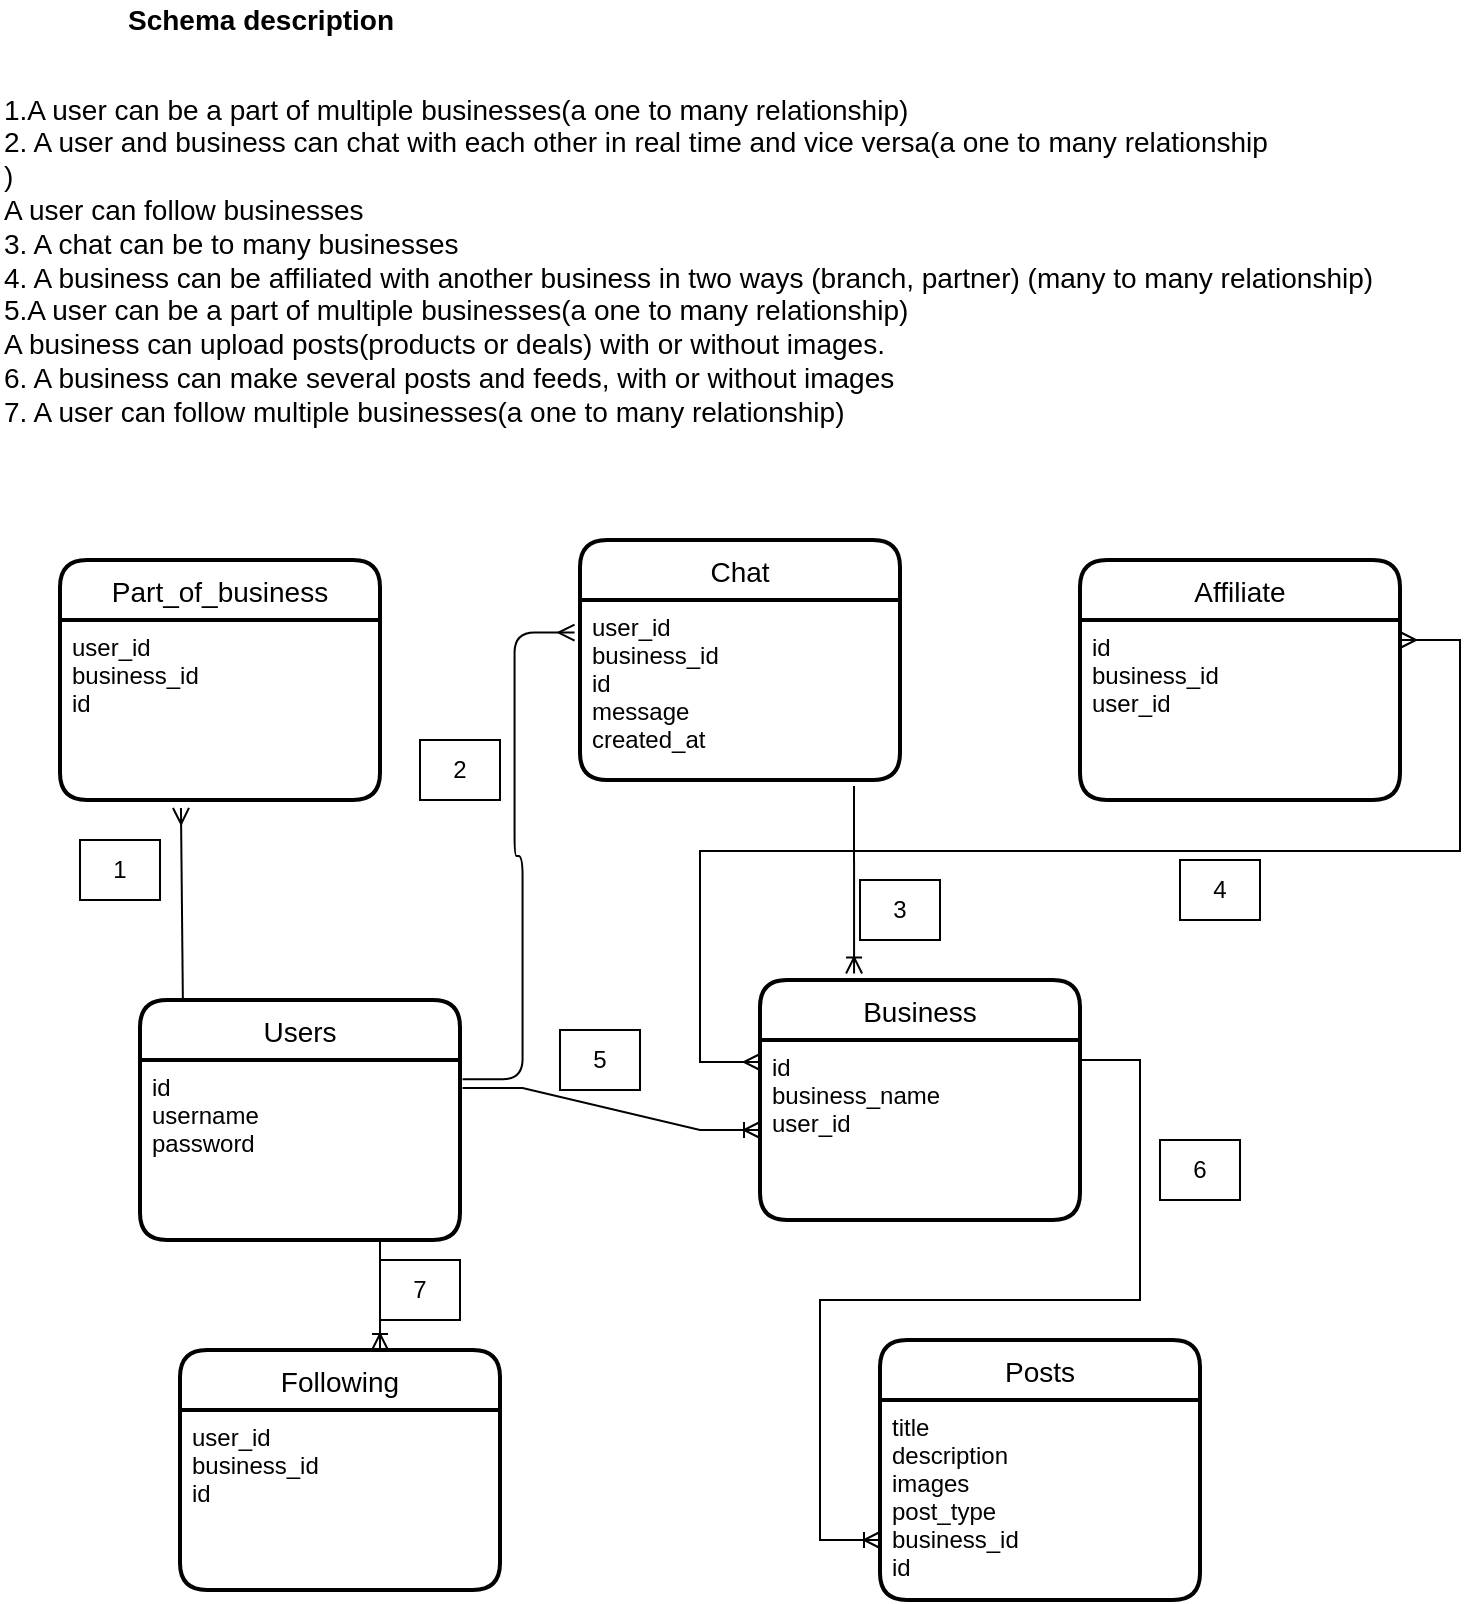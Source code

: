 <mxfile version="15.9.1" type="github">
  <diagram id="prtHgNgQTEPvFCAcTncT" name="Page-1">
    <mxGraphModel dx="1595" dy="423" grid="1" gridSize="10" guides="1" tooltips="1" connect="1" arrows="1" fold="1" page="1" pageScale="1" pageWidth="827" pageHeight="1169" math="0" shadow="0">
      <root>
        <mxCell id="0" />
        <mxCell id="1" parent="0" />
        <mxCell id="j8EUdywOkvV9mqTF1EU3-1" value="Users" style="swimlane;childLayout=stackLayout;horizontal=1;startSize=30;horizontalStack=0;rounded=1;fontSize=14;fontStyle=0;strokeWidth=2;resizeParent=0;resizeLast=1;shadow=0;dashed=0;align=center;" parent="1" vertex="1">
          <mxGeometry x="30" y="570" width="160" height="120" as="geometry" />
        </mxCell>
        <mxCell id="j8EUdywOkvV9mqTF1EU3-2" value="id&#xa;username&#xa;password&#xa;" style="align=left;strokeColor=none;fillColor=none;spacingLeft=4;fontSize=12;verticalAlign=top;resizable=0;rotatable=0;part=1;" parent="j8EUdywOkvV9mqTF1EU3-1" vertex="1">
          <mxGeometry y="30" width="160" height="90" as="geometry" />
        </mxCell>
        <mxCell id="FoUPstjT5KhiDO4rGP23-22" value="" style="fontSize=12;html=1;endArrow=ERoneToMany;rounded=1;elbow=vertical;exitX=0.75;exitY=1;exitDx=0;exitDy=0;" parent="j8EUdywOkvV9mqTF1EU3-1" source="j8EUdywOkvV9mqTF1EU3-2" edge="1">
          <mxGeometry width="100" height="100" relative="1" as="geometry">
            <mxPoint x="110" y="75" as="sourcePoint" />
            <mxPoint x="120" y="175" as="targetPoint" />
          </mxGeometry>
        </mxCell>
        <mxCell id="j8EUdywOkvV9mqTF1EU3-3" value="Business" style="swimlane;childLayout=stackLayout;horizontal=1;startSize=30;horizontalStack=0;rounded=1;fontSize=14;fontStyle=0;strokeWidth=2;resizeParent=0;resizeLast=1;shadow=0;dashed=0;align=center;" parent="1" vertex="1">
          <mxGeometry x="340" y="560" width="160" height="120" as="geometry" />
        </mxCell>
        <mxCell id="j8EUdywOkvV9mqTF1EU3-4" value="id&#xa;business_name&#xa;user_id" style="align=left;strokeColor=none;fillColor=none;spacingLeft=4;fontSize=12;verticalAlign=top;resizable=0;rotatable=0;part=1;" parent="j8EUdywOkvV9mqTF1EU3-3" vertex="1">
          <mxGeometry y="30" width="160" height="90" as="geometry" />
        </mxCell>
        <mxCell id="j8EUdywOkvV9mqTF1EU3-5" value="Posts" style="swimlane;childLayout=stackLayout;horizontal=1;startSize=30;horizontalStack=0;rounded=1;fontSize=14;fontStyle=0;strokeWidth=2;resizeParent=0;resizeLast=1;shadow=0;dashed=0;align=center;" parent="1" vertex="1">
          <mxGeometry x="400" y="740" width="160" height="130" as="geometry" />
        </mxCell>
        <mxCell id="j8EUdywOkvV9mqTF1EU3-6" value="title&#xa;description&#xa;images&#xa;post_type&#xa;business_id&#xa;id&#xa;" style="align=left;strokeColor=none;fillColor=none;spacingLeft=4;fontSize=12;verticalAlign=top;resizable=0;rotatable=0;part=1;" parent="j8EUdywOkvV9mqTF1EU3-5" vertex="1">
          <mxGeometry y="30" width="160" height="100" as="geometry" />
        </mxCell>
        <mxCell id="FoUPstjT5KhiDO4rGP23-1" value="Following" style="swimlane;childLayout=stackLayout;horizontal=1;startSize=30;horizontalStack=0;rounded=1;fontSize=14;fontStyle=0;strokeWidth=2;resizeParent=0;resizeLast=1;shadow=0;dashed=0;align=center;" parent="1" vertex="1">
          <mxGeometry x="50" y="745" width="160" height="120" as="geometry" />
        </mxCell>
        <mxCell id="FoUPstjT5KhiDO4rGP23-2" value="user_id&#xa;business_id&#xa;id&#xa;" style="align=left;strokeColor=none;fillColor=none;spacingLeft=4;fontSize=12;verticalAlign=top;resizable=0;rotatable=0;part=1;" parent="FoUPstjT5KhiDO4rGP23-1" vertex="1">
          <mxGeometry y="30" width="160" height="90" as="geometry" />
        </mxCell>
        <mxCell id="FoUPstjT5KhiDO4rGP23-5" value="" style="edgeStyle=entityRelationEdgeStyle;fontSize=12;html=1;endArrow=ERoneToMany;rounded=0;exitX=1.008;exitY=0.156;exitDx=0;exitDy=0;exitPerimeter=0;entryX=0;entryY=0.5;entryDx=0;entryDy=0;" parent="1" source="j8EUdywOkvV9mqTF1EU3-2" target="j8EUdywOkvV9mqTF1EU3-4" edge="1">
          <mxGeometry width="100" height="100" relative="1" as="geometry">
            <mxPoint x="200" y="680" as="sourcePoint" />
            <mxPoint x="300" y="580" as="targetPoint" />
          </mxGeometry>
        </mxCell>
        <mxCell id="FoUPstjT5KhiDO4rGP23-6" value="" style="edgeStyle=entityRelationEdgeStyle;fontSize=12;html=1;endArrow=ERoneToMany;rounded=0;exitX=1.008;exitY=0.156;exitDx=0;exitDy=0;exitPerimeter=0;" parent="1" edge="1">
          <mxGeometry width="100" height="100" relative="1" as="geometry">
            <mxPoint x="500" y="600" as="sourcePoint" />
            <mxPoint x="400" y="840" as="targetPoint" />
          </mxGeometry>
        </mxCell>
        <mxCell id="FoUPstjT5KhiDO4rGP23-7" value="Chat" style="swimlane;childLayout=stackLayout;horizontal=1;startSize=30;horizontalStack=0;rounded=1;fontSize=14;fontStyle=0;strokeWidth=2;resizeParent=0;resizeLast=1;shadow=0;dashed=0;align=center;" parent="1" vertex="1">
          <mxGeometry x="250" y="340" width="160" height="120" as="geometry" />
        </mxCell>
        <mxCell id="FoUPstjT5KhiDO4rGP23-8" value="user_id&#xa;business_id&#xa;id&#xa;message&#xa;created_at&#xa;" style="align=left;strokeColor=none;fillColor=none;spacingLeft=4;fontSize=12;verticalAlign=top;resizable=0;rotatable=0;part=1;" parent="FoUPstjT5KhiDO4rGP23-7" vertex="1">
          <mxGeometry y="30" width="160" height="90" as="geometry" />
        </mxCell>
        <mxCell id="FoUPstjT5KhiDO4rGP23-10" value="Affiliate" style="swimlane;childLayout=stackLayout;horizontal=1;startSize=30;horizontalStack=0;rounded=1;fontSize=14;fontStyle=0;strokeWidth=2;resizeParent=0;resizeLast=1;shadow=0;dashed=0;align=center;" parent="1" vertex="1">
          <mxGeometry x="500" y="350" width="160" height="120" as="geometry" />
        </mxCell>
        <mxCell id="FoUPstjT5KhiDO4rGP23-15" value="id&#xa;business_id&#xa;user_id" style="align=left;strokeColor=none;fillColor=none;spacingLeft=4;fontSize=12;verticalAlign=top;resizable=0;rotatable=0;part=1;" parent="FoUPstjT5KhiDO4rGP23-10" vertex="1">
          <mxGeometry y="30" width="160" height="90" as="geometry" />
        </mxCell>
        <mxCell id="FoUPstjT5KhiDO4rGP23-17" value="" style="edgeStyle=entityRelationEdgeStyle;fontSize=12;html=1;endArrow=ERmany;startArrow=ERmany;rounded=0;" parent="1" edge="1">
          <mxGeometry width="100" height="100" relative="1" as="geometry">
            <mxPoint x="660" y="390" as="sourcePoint" />
            <mxPoint x="340" y="601" as="targetPoint" />
          </mxGeometry>
        </mxCell>
        <mxCell id="FoUPstjT5KhiDO4rGP23-20" value="" style="edgeStyle=entityRelationEdgeStyle;fontSize=12;html=1;endArrow=ERmany;rounded=1;elbow=vertical;exitX=1.008;exitY=0.107;exitDx=0;exitDy=0;exitPerimeter=0;entryX=-0.017;entryY=0.181;entryDx=0;entryDy=0;entryPerimeter=0;" parent="1" source="j8EUdywOkvV9mqTF1EU3-2" target="FoUPstjT5KhiDO4rGP23-8" edge="1">
          <mxGeometry width="100" height="100" relative="1" as="geometry">
            <mxPoint x="110" y="460" as="sourcePoint" />
            <mxPoint x="210" y="360" as="targetPoint" />
          </mxGeometry>
        </mxCell>
        <mxCell id="FoUPstjT5KhiDO4rGP23-21" value="" style="fontSize=12;html=1;endArrow=ERoneToMany;rounded=1;elbow=vertical;entryX=0.294;entryY=-0.027;entryDx=0;entryDy=0;entryPerimeter=0;" parent="1" target="j8EUdywOkvV9mqTF1EU3-3" edge="1">
          <mxGeometry width="100" height="100" relative="1" as="geometry">
            <mxPoint x="387" y="463" as="sourcePoint" />
            <mxPoint x="400" y="550" as="targetPoint" />
          </mxGeometry>
        </mxCell>
        <mxCell id="FoUPstjT5KhiDO4rGP23-23" value="Part_of_business" style="swimlane;childLayout=stackLayout;horizontal=1;startSize=30;horizontalStack=0;rounded=1;fontSize=14;fontStyle=0;strokeWidth=2;resizeParent=0;resizeLast=1;shadow=0;dashed=0;align=center;" parent="1" vertex="1">
          <mxGeometry x="-10" y="350" width="160" height="120" as="geometry" />
        </mxCell>
        <mxCell id="FoUPstjT5KhiDO4rGP23-24" value="user_id&#xa;business_id&#xa;id&#xa;" style="align=left;strokeColor=none;fillColor=none;spacingLeft=4;fontSize=12;verticalAlign=top;resizable=0;rotatable=0;part=1;" parent="FoUPstjT5KhiDO4rGP23-23" vertex="1">
          <mxGeometry y="30" width="160" height="90" as="geometry" />
        </mxCell>
        <mxCell id="FoUPstjT5KhiDO4rGP23-25" value="" style="fontSize=12;html=1;endArrow=ERmany;rounded=1;elbow=vertical;entryX=0.378;entryY=1.044;entryDx=0;entryDy=0;entryPerimeter=0;exitX=0.134;exitY=0.004;exitDx=0;exitDy=0;exitPerimeter=0;" parent="1" source="j8EUdywOkvV9mqTF1EU3-1" target="FoUPstjT5KhiDO4rGP23-24" edge="1">
          <mxGeometry width="100" height="100" relative="1" as="geometry">
            <mxPoint x="-120" y="660" as="sourcePoint" />
            <mxPoint x="-20" y="560" as="targetPoint" />
          </mxGeometry>
        </mxCell>
        <mxCell id="rH0nxdDIXKya7q-SAc2e-1" value="1" style="whiteSpace=wrap;html=1;" vertex="1" parent="1">
          <mxGeometry y="490" width="40" height="30" as="geometry" />
        </mxCell>
        <mxCell id="rH0nxdDIXKya7q-SAc2e-2" value="2&lt;span style=&quot;color: rgba(0 , 0 , 0 , 0) ; font-family: monospace ; font-size: 0px&quot;&gt;%3CmxGraphModel%3E%3Croot%3E%3CmxCell%20id%3D%220%22%2F%3E%3CmxCell%20id%3D%221%22%20parent%3D%220%22%2F%3E%3CmxCell%20id%3D%222%22%20value%3D%221%22%20style%3D%22whiteSpace%3Dwrap%3Bhtml%3D1%3B%22%20vertex%3D%221%22%20parent%3D%221%22%3E%3CmxGeometry%20y%3D%22490%22%20width%3D%2240%22%20height%3D%2230%22%20as%3D%22geometry%22%2F%3E%3C%2FmxCell%3E%3C%2Froot%3E%3C%2FmxGraphModel%3E&lt;/span&gt;&lt;span style=&quot;color: rgba(0 , 0 , 0 , 0) ; font-family: monospace ; font-size: 0px&quot;&gt;%3CmxGraphModel%3E%3Croot%3E%3CmxCell%20id%3D%220%22%2F%3E%3CmxCell%20id%3D%221%22%20parent%3D%220%22%2F%3E%3CmxCell%20id%3D%222%22%20value%3D%221%22%20style%3D%22whiteSpace%3Dwrap%3Bhtml%3D1%3B%22%20vertex%3D%221%22%20parent%3D%221%22%3E%3CmxGeometry%20y%3D%22490%22%20width%3D%2240%22%20height%3D%2230%22%20as%3D%22geometry%22%2F%3E%3C%2FmxCell%3E%3C%2Froot%3E%3C%2FmxGraphModel%3E&lt;/span&gt;&lt;span style=&quot;color: rgba(0 , 0 , 0 , 0) ; font-family: monospace ; font-size: 0px&quot;&gt;%3CmxGraphModel%3E%3Croot%3E%3CmxCell%20id%3D%220%22%2F%3E%3CmxCell%20id%3D%221%22%20parent%3D%220%22%2F%3E%3CmxCell%20id%3D%222%22%20value%3D%221%22%20style%3D%22whiteSpace%3Dwrap%3Bhtml%3D1%3B%22%20vertex%3D%221%22%20parent%3D%221%22%3E%3CmxGeometry%20y%3D%22490%22%20width%3D%2240%22%20height%3D%2230%22%20as%3D%22geometry%22%2F%3E%3C%2FmxCell%3E%3C%2Froot%3E%3C%2FmxGraphModel%3E&lt;/span&gt;" style="whiteSpace=wrap;html=1;" vertex="1" parent="1">
          <mxGeometry x="170" y="440" width="40" height="30" as="geometry" />
        </mxCell>
        <mxCell id="rH0nxdDIXKya7q-SAc2e-3" value="4" style="whiteSpace=wrap;html=1;" vertex="1" parent="1">
          <mxGeometry x="550" y="500" width="40" height="30" as="geometry" />
        </mxCell>
        <mxCell id="rH0nxdDIXKya7q-SAc2e-4" value="3" style="whiteSpace=wrap;html=1;" vertex="1" parent="1">
          <mxGeometry x="390" y="510" width="40" height="30" as="geometry" />
        </mxCell>
        <mxCell id="rH0nxdDIXKya7q-SAc2e-5" value="5" style="whiteSpace=wrap;html=1;" vertex="1" parent="1">
          <mxGeometry x="240" y="585" width="40" height="30" as="geometry" />
        </mxCell>
        <mxCell id="rH0nxdDIXKya7q-SAc2e-6" value="6" style="whiteSpace=wrap;html=1;" vertex="1" parent="1">
          <mxGeometry x="540" y="640" width="40" height="30" as="geometry" />
        </mxCell>
        <mxCell id="rH0nxdDIXKya7q-SAc2e-8" value="&lt;font style=&quot;font-size: 14px&quot;&gt;1.A user can be a part of multiple businesses(a one to many relationship)&lt;br&gt;2. A user and business can chat with each other in real time and vice versa(a one to many relationship&lt;br&gt;)&lt;br&gt;A user can follow businesses&lt;br&gt;3. A chat can be to many businesses&lt;br&gt;4. A business can be affiliated with another business in two ways (branch, partner) (many to many relationship)&lt;br&gt;5.A user can be a part of multiple businesses(a one to many relationship)&lt;br&gt;A business can upload posts(products or deals) with or without images.&lt;br&gt;6. A business can make several posts and feeds, with or without images&lt;br&gt;7. A user can follow multiple businesses(a one to many relationship)&lt;br&gt;&lt;/font&gt;" style="text;html=1;align=left;verticalAlign=middle;resizable=0;points=[];autosize=1;strokeColor=none;fillColor=none;" vertex="1" parent="1">
          <mxGeometry x="-40" y="120" width="700" height="160" as="geometry" />
        </mxCell>
        <mxCell id="rH0nxdDIXKya7q-SAc2e-9" value="7" style="whiteSpace=wrap;html=1;" vertex="1" parent="1">
          <mxGeometry x="150" y="700" width="40" height="30" as="geometry" />
        </mxCell>
        <mxCell id="rH0nxdDIXKya7q-SAc2e-10" value="&lt;b&gt;Schema description&lt;/b&gt;" style="text;html=1;align=center;verticalAlign=middle;resizable=0;points=[];autosize=1;strokeColor=none;fillColor=none;fontSize=14;" vertex="1" parent="1">
          <mxGeometry x="15" y="70" width="150" height="20" as="geometry" />
        </mxCell>
      </root>
    </mxGraphModel>
  </diagram>
</mxfile>
